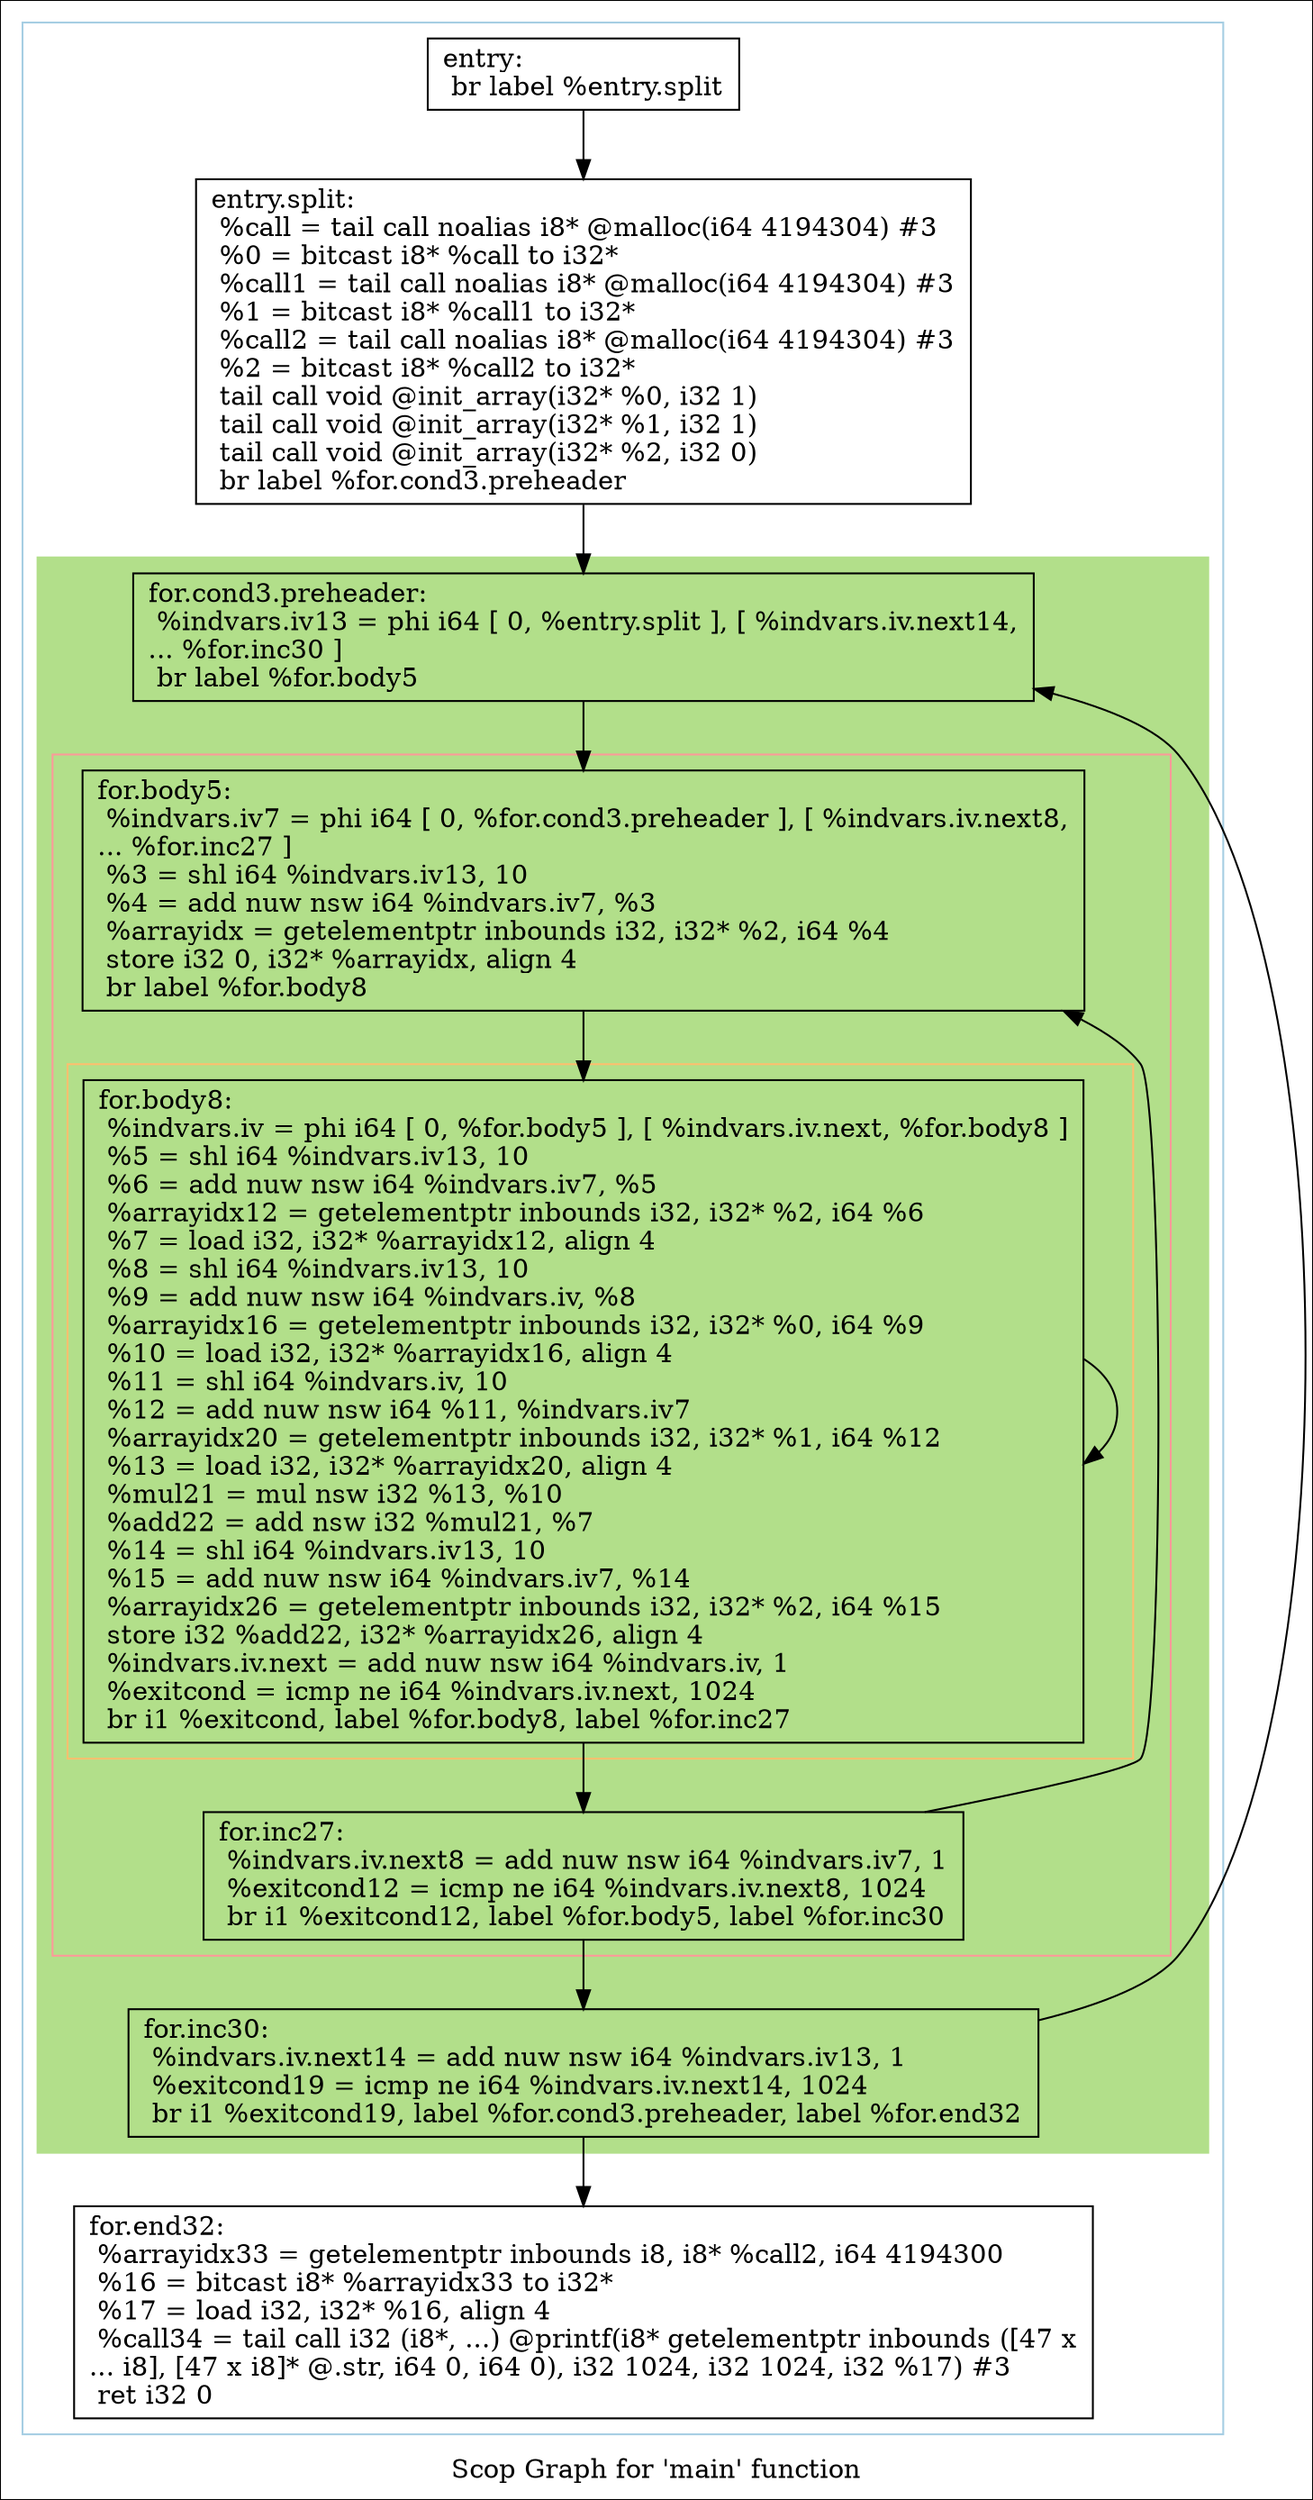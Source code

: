 digraph "Scop Graph for 'main' function" {
	label="Scop Graph for 'main' function";

	Node0x69501b0 [shape=record,label="{entry:\l  br label %entry.split\l}"];
	Node0x69501b0 -> Node0x6955580;
	Node0x6955580 [shape=record,label="{entry.split:                                      \l  %call = tail call noalias i8* @malloc(i64 4194304) #3\l  %0 = bitcast i8* %call to i32*\l  %call1 = tail call noalias i8* @malloc(i64 4194304) #3\l  %1 = bitcast i8* %call1 to i32*\l  %call2 = tail call noalias i8* @malloc(i64 4194304) #3\l  %2 = bitcast i8* %call2 to i32*\l  tail call void @init_array(i32* %0, i32 1)\l  tail call void @init_array(i32* %1, i32 1)\l  tail call void @init_array(i32* %2, i32 0)\l  br label %for.cond3.preheader\l}"];
	Node0x6955580 -> Node0x69533e0;
	Node0x69533e0 [shape=record,label="{for.cond3.preheader:                              \l  %indvars.iv13 = phi i64 [ 0, %entry.split ], [ %indvars.iv.next14,\l... %for.inc30 ]\l  br label %for.body5\l}"];
	Node0x69533e0 -> Node0x6955090;
	Node0x6955090 [shape=record,label="{for.body5:                                        \l  %indvars.iv7 = phi i64 [ 0, %for.cond3.preheader ], [ %indvars.iv.next8,\l... %for.inc27 ]\l  %3 = shl i64 %indvars.iv13, 10\l  %4 = add nuw nsw i64 %indvars.iv7, %3\l  %arrayidx = getelementptr inbounds i32, i32* %2, i64 %4\l  store i32 0, i32* %arrayidx, align 4\l  br label %for.body8\l}"];
	Node0x6955090 -> Node0x69537b0;
	Node0x69537b0 [shape=record,label="{for.body8:                                        \l  %indvars.iv = phi i64 [ 0, %for.body5 ], [ %indvars.iv.next, %for.body8 ]\l  %5 = shl i64 %indvars.iv13, 10\l  %6 = add nuw nsw i64 %indvars.iv7, %5\l  %arrayidx12 = getelementptr inbounds i32, i32* %2, i64 %6\l  %7 = load i32, i32* %arrayidx12, align 4\l  %8 = shl i64 %indvars.iv13, 10\l  %9 = add nuw nsw i64 %indvars.iv, %8\l  %arrayidx16 = getelementptr inbounds i32, i32* %0, i64 %9\l  %10 = load i32, i32* %arrayidx16, align 4\l  %11 = shl i64 %indvars.iv, 10\l  %12 = add nuw nsw i64 %11, %indvars.iv7\l  %arrayidx20 = getelementptr inbounds i32, i32* %1, i64 %12\l  %13 = load i32, i32* %arrayidx20, align 4\l  %mul21 = mul nsw i32 %13, %10\l  %add22 = add nsw i32 %mul21, %7\l  %14 = shl i64 %indvars.iv13, 10\l  %15 = add nuw nsw i64 %indvars.iv7, %14\l  %arrayidx26 = getelementptr inbounds i32, i32* %2, i64 %15\l  store i32 %add22, i32* %arrayidx26, align 4\l  %indvars.iv.next = add nuw nsw i64 %indvars.iv, 1\l  %exitcond = icmp ne i64 %indvars.iv.next, 1024\l  br i1 %exitcond, label %for.body8, label %for.inc27\l}"];
	Node0x69537b0 -> Node0x69537b0[constraint=false];
	Node0x69537b0 -> Node0x6953810;
	Node0x6953810 [shape=record,label="{for.inc27:                                        \l  %indvars.iv.next8 = add nuw nsw i64 %indvars.iv7, 1\l  %exitcond12 = icmp ne i64 %indvars.iv.next8, 1024\l  br i1 %exitcond12, label %for.body5, label %for.inc30\l}"];
	Node0x6953810 -> Node0x6955090[constraint=false];
	Node0x6953810 -> Node0x6955180;
	Node0x6955180 [shape=record,label="{for.inc30:                                        \l  %indvars.iv.next14 = add nuw nsw i64 %indvars.iv13, 1\l  %exitcond19 = icmp ne i64 %indvars.iv.next14, 1024\l  br i1 %exitcond19, label %for.cond3.preheader, label %for.end32\l}"];
	Node0x6955180 -> Node0x69533e0[constraint=false];
	Node0x6955180 -> Node0x69551e0;
	Node0x69551e0 [shape=record,label="{for.end32:                                        \l  %arrayidx33 = getelementptr inbounds i8, i8* %call2, i64 4194300\l  %16 = bitcast i8* %arrayidx33 to i32*\l  %17 = load i32, i32* %16, align 4\l  %call34 = tail call i32 (i8*, ...) @printf(i8* getelementptr inbounds ([47 x\l... i8], [47 x i8]* @.str, i64 0, i64 0), i32 1024, i32 1024, i32 %17) #3\l  ret i32 0\l}"];
	colorscheme = "paired12"
        subgraph cluster_0x6950c50 {
          label = "";
          style = solid;
          color = 1
          subgraph cluster_0x692c4a0 {
            label = "";
            style = filled;
            color = 3            subgraph cluster_0x6950cd0 {
              label = "";
              style = solid;
              color = 5
              subgraph cluster_0x692c420 {
                label = "";
                style = solid;
                color = 7
                Node0x69537b0;
              }
              Node0x6955090;
              Node0x6953810;
            }
            Node0x69533e0;
            Node0x6955180;
          }
          Node0x69501b0;
          Node0x6955580;
          Node0x69551e0;
        }
}
